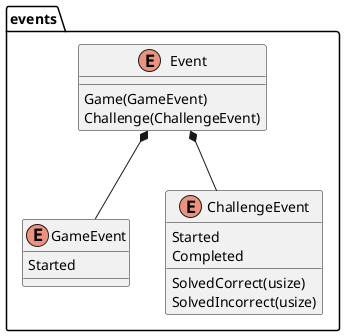 @startuml
package "events" {
    enum Event {
        Game(GameEvent)
        Challenge(ChallengeEvent)
    }
    enum GameEvent {
        Started
    }
    enum ChallengeEvent {
        SolvedCorrect(usize)
        SolvedIncorrect(usize)
        Started
        Completed
    }
    Event *-- GameEvent
    Event *-- ChallengeEvent
}
@enduml
